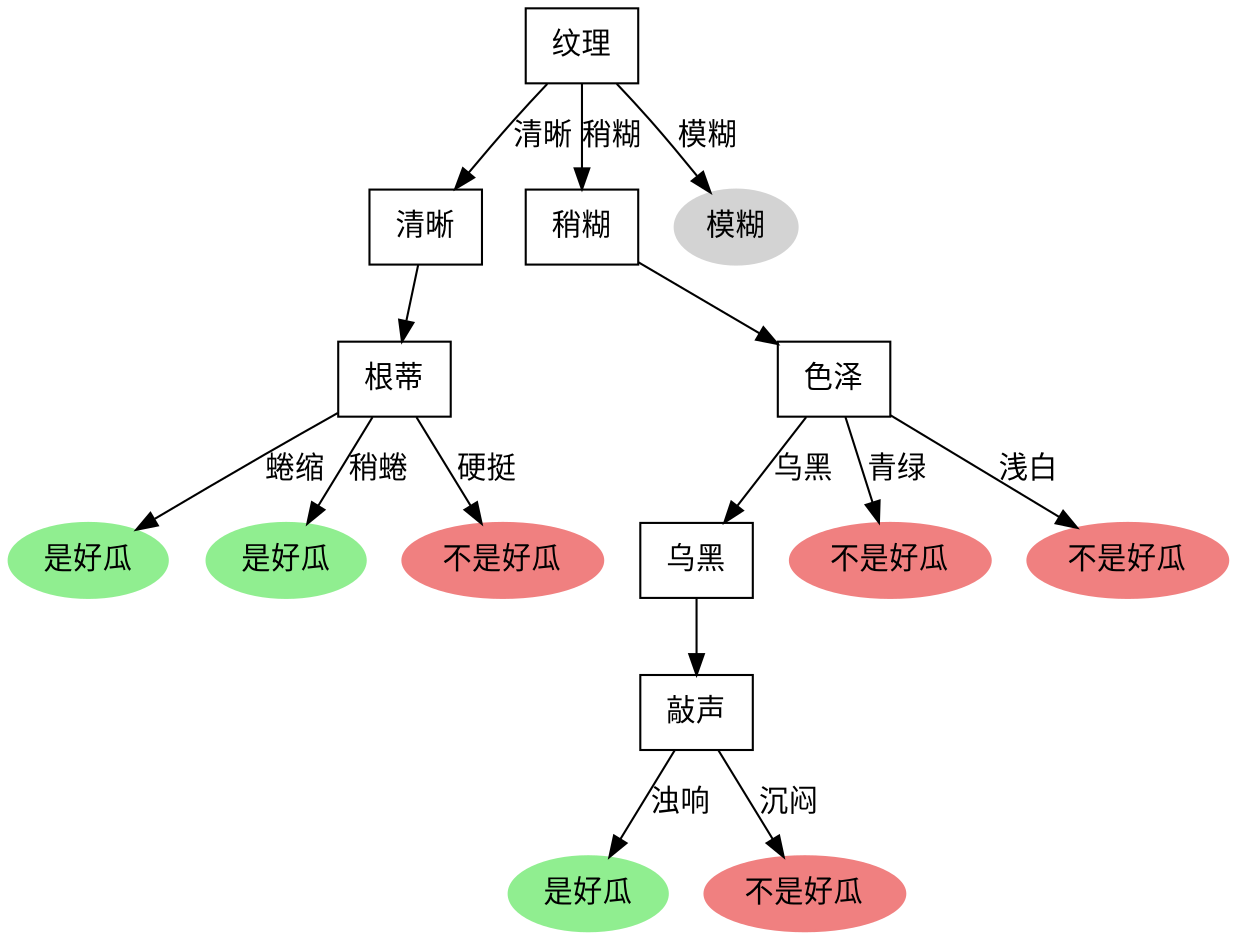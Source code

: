 digraph DecisionTree {
    node [shape=box];

    n0 [label="纹理"];
    n1 [label="清晰"];
    n2 [label="稍糊"];
    n3 [label="模糊", shape=ellipse, style=filled, color=lightgrey];
    n4 [label="根蒂"];
    n5 [label="色泽"];
    n6 [label="是好瓜", shape=ellipse, style=filled, color=lightgreen];
    n7 [label="是好瓜", shape=ellipse, style=filled, color=lightgreen];
    n8 [label="不是好瓜", shape=ellipse, style=filled, color=lightcoral];
    n9 [label="乌黑"];
    n10 [label="不是好瓜", shape=ellipse, style=filled, color=lightcoral];
    n11 [label="不是好瓜", shape=ellipse, style=filled, color=lightcoral];
    n12 [label="敲声"];
    n13 [label="是好瓜", shape=ellipse, style=filled, color=lightgreen];
    n14 [label="不是好瓜", shape=ellipse, style=filled, color=lightcoral];

    n0 -> n1 [label="清晰"];
    n0 -> n2 [label="稍糊"];
    n0 -> n3 [label="模糊"];
    n1 -> n4 [label=""];
    n2 -> n5 [label=""];
    n4 -> n6 [label="蜷缩"];
    n4 -> n7 [label="稍蜷"];
    n4 -> n8 [label="硬挺"];
    n5 -> n9 [label="乌黑"];
    n5 -> n10 [label="青绿"];
    n5 -> n11 [label="浅白"];
    n9 -> n12 [label=""];
    n12 -> n13 [label="浊响"];
    n12 -> n14 [label="沉闷"];
}
